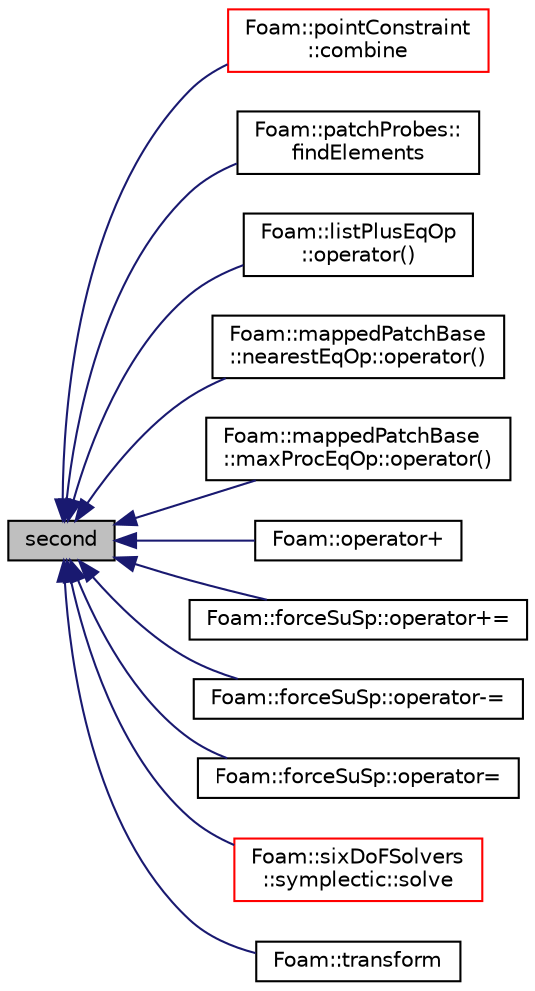 digraph "second"
{
  bgcolor="transparent";
  edge [fontname="Helvetica",fontsize="10",labelfontname="Helvetica",labelfontsize="10"];
  node [fontname="Helvetica",fontsize="10",shape=record];
  rankdir="LR";
  Node47 [label="second",height=0.2,width=0.4,color="black", fillcolor="grey75", style="filled", fontcolor="black"];
  Node47 -> Node48 [dir="back",color="midnightblue",fontsize="10",style="solid",fontname="Helvetica"];
  Node48 [label="Foam::pointConstraint\l::combine",height=0.2,width=0.4,color="red",URL="$a27749.html#a095efd16d47ddb55e30cbadf5489777a",tooltip="Combine constraints. "];
  Node47 -> Node66 [dir="back",color="midnightblue",fontsize="10",style="solid",fontname="Helvetica"];
  Node66 [label="Foam::patchProbes::\lfindElements",height=0.2,width=0.4,color="black",URL="$a30537.html#a852f621399b6ee1f3467e69a1d5fe8b4",tooltip="Find elements containing patchProbes. "];
  Node47 -> Node67 [dir="back",color="midnightblue",fontsize="10",style="solid",fontname="Helvetica"];
  Node67 [label="Foam::listPlusEqOp\l::operator()",height=0.2,width=0.4,color="black",URL="$a25925.html#a2bca5855a51bffee2f0fe2aacc4aba10"];
  Node47 -> Node68 [dir="back",color="midnightblue",fontsize="10",style="solid",fontname="Helvetica"];
  Node68 [label="Foam::mappedPatchBase\l::nearestEqOp::operator()",height=0.2,width=0.4,color="black",URL="$a26229.html#a7125bb052e112a423cd8082006cdac3b"];
  Node47 -> Node69 [dir="back",color="midnightblue",fontsize="10",style="solid",fontname="Helvetica"];
  Node69 [label="Foam::mappedPatchBase\l::maxProcEqOp::operator()",height=0.2,width=0.4,color="black",URL="$a26233.html#a7125bb052e112a423cd8082006cdac3b"];
  Node47 -> Node70 [dir="back",color="midnightblue",fontsize="10",style="solid",fontname="Helvetica"];
  Node70 [label="Foam::operator+",height=0.2,width=0.4,color="black",URL="$a21851.html#aa804e0426d58fa8b51e5070bc31914a6"];
  Node47 -> Node71 [dir="back",color="midnightblue",fontsize="10",style="solid",fontname="Helvetica"];
  Node71 [label="Foam::forceSuSp::operator+=",height=0.2,width=0.4,color="black",URL="$a25257.html#aecdbf37eee622b01e457b4ec7c9c790a",tooltip="Addition. "];
  Node47 -> Node72 [dir="back",color="midnightblue",fontsize="10",style="solid",fontname="Helvetica"];
  Node72 [label="Foam::forceSuSp::operator-=",height=0.2,width=0.4,color="black",URL="$a25257.html#a5f02310c32a7903251f864187b3ad016",tooltip="Subtraction. "];
  Node47 -> Node73 [dir="back",color="midnightblue",fontsize="10",style="solid",fontname="Helvetica"];
  Node73 [label="Foam::forceSuSp::operator=",height=0.2,width=0.4,color="black",URL="$a25257.html#aca4ddb494a77881ac20e4b8041403ef3",tooltip="Assignment. "];
  Node47 -> Node74 [dir="back",color="midnightblue",fontsize="10",style="solid",fontname="Helvetica"];
  Node74 [label="Foam::sixDoFSolvers\l::symplectic::solve",height=0.2,width=0.4,color="red",URL="$a30829.html#ac2506fa66385de8f42d372481f088348",tooltip="Drag coefficient. "];
  Node47 -> Node76 [dir="back",color="midnightblue",fontsize="10",style="solid",fontname="Helvetica"];
  Node76 [label="Foam::transform",height=0.2,width=0.4,color="black",URL="$a21851.html#a3181570d982857605ffceda2ac4f4fa2",tooltip="Transformation function. "];
}

